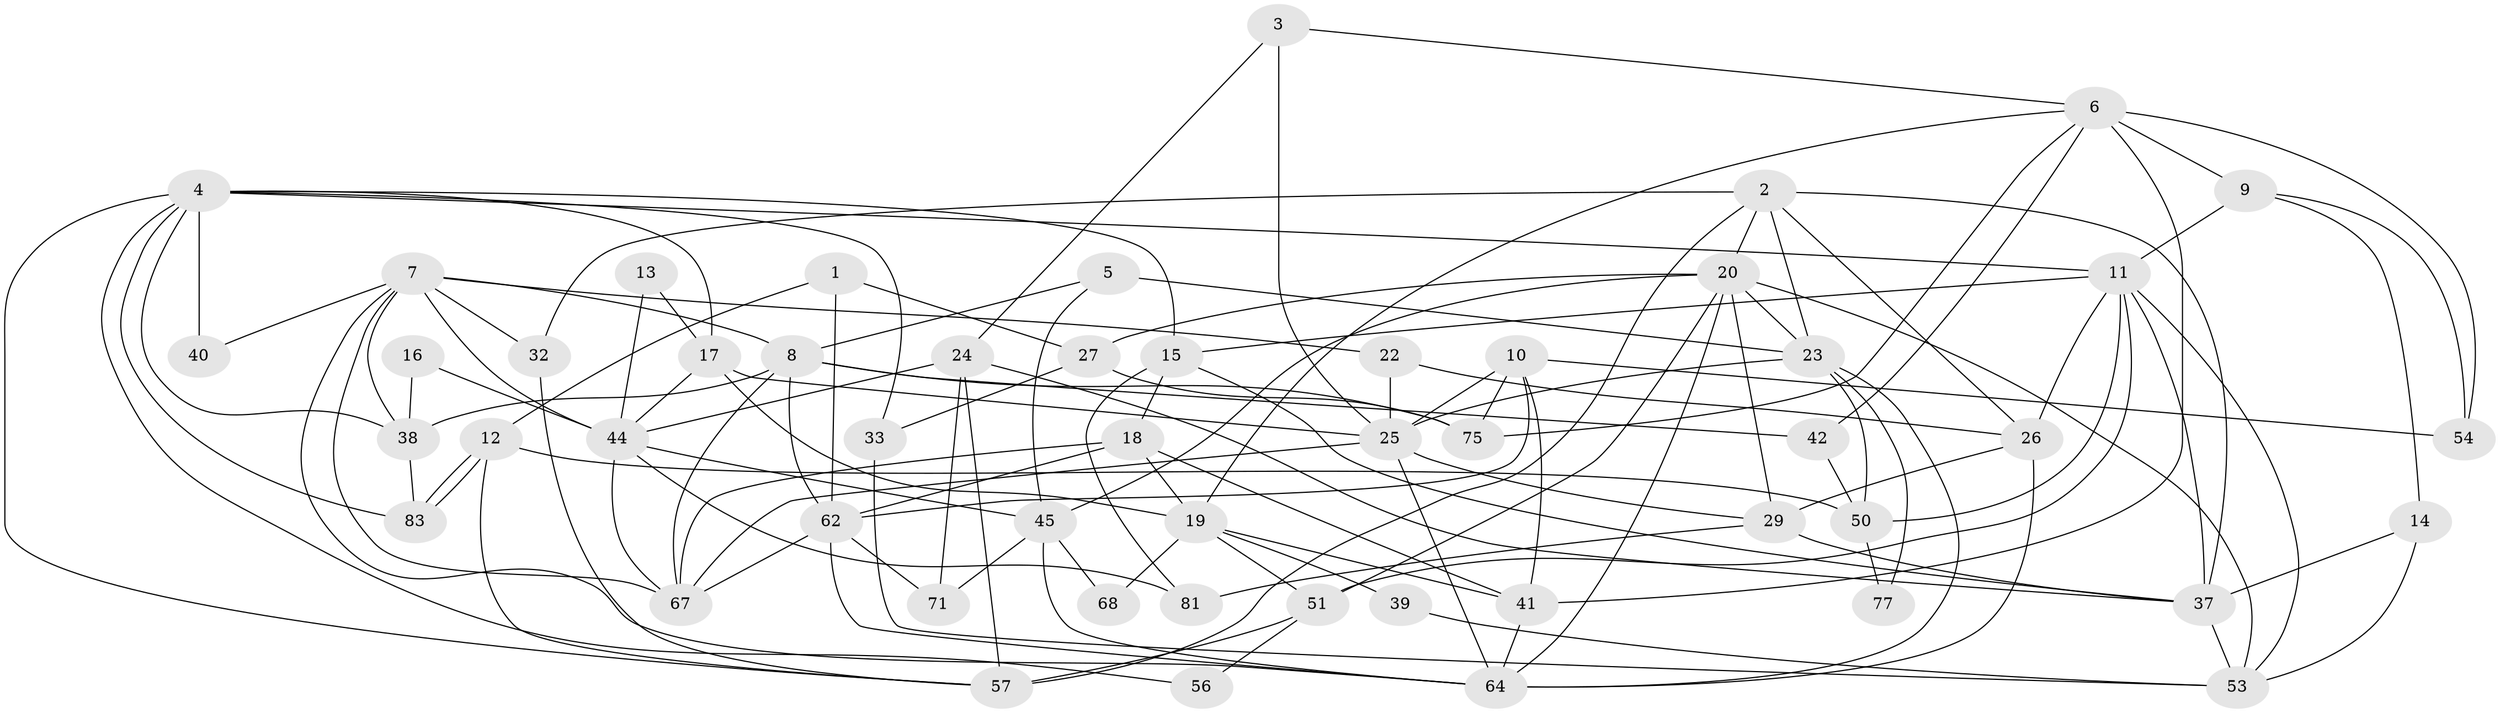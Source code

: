// original degree distribution, {3: 0.30120481927710846, 5: 0.1686746987951807, 8: 0.012048192771084338, 4: 0.21686746987951808, 2: 0.14457831325301204, 6: 0.0963855421686747, 7: 0.060240963855421686}
// Generated by graph-tools (version 1.1) at 2025/41/03/06/25 10:41:53]
// undirected, 52 vertices, 126 edges
graph export_dot {
graph [start="1"]
  node [color=gray90,style=filled];
  1;
  2 [super="+82"];
  3;
  4 [super="+34"];
  5 [super="+78"];
  6 [super="+28"];
  7 [super="+49"];
  8 [super="+52"];
  9 [super="+72"];
  10 [super="+21"];
  11 [super="+43"];
  12;
  13;
  14;
  15;
  16;
  17 [super="+74"];
  18 [super="+48"];
  19 [super="+73"];
  20 [super="+59"];
  22;
  23 [super="+60"];
  24 [super="+79"];
  25 [super="+31"];
  26 [super="+30"];
  27 [super="+66"];
  29 [super="+35"];
  32;
  33 [super="+36"];
  37 [super="+47"];
  38 [super="+58"];
  39;
  40;
  41;
  42;
  44 [super="+76"];
  45 [super="+46"];
  50 [super="+61"];
  51 [super="+80"];
  53 [super="+55"];
  54;
  56;
  57 [super="+63"];
  62 [super="+65"];
  64 [super="+70"];
  67 [super="+69"];
  68;
  71;
  75;
  77;
  81;
  83;
  1 -- 62;
  1 -- 12;
  1 -- 27;
  2 -- 32;
  2 -- 23;
  2 -- 57;
  2 -- 26;
  2 -- 37;
  2 -- 20;
  3 -- 6;
  3 -- 25;
  3 -- 24;
  4 -- 15;
  4 -- 57;
  4 -- 17;
  4 -- 33;
  4 -- 40;
  4 -- 56;
  4 -- 83;
  4 -- 38;
  4 -- 11;
  5 -- 8;
  5 -- 23 [weight=3];
  5 -- 45;
  6 -- 54;
  6 -- 19;
  6 -- 41;
  6 -- 42;
  6 -- 75;
  6 -- 9 [weight=2];
  7 -- 32;
  7 -- 38;
  7 -- 40;
  7 -- 22;
  7 -- 44;
  7 -- 67;
  7 -- 64;
  7 -- 8;
  8 -- 67;
  8 -- 38;
  8 -- 42;
  8 -- 75;
  8 -- 62;
  9 -- 54;
  9 -- 11;
  9 -- 14;
  10 -- 41;
  10 -- 62;
  10 -- 75;
  10 -- 54;
  10 -- 25;
  11 -- 37;
  11 -- 53;
  11 -- 51 [weight=2];
  11 -- 50;
  11 -- 26;
  11 -- 15;
  12 -- 83;
  12 -- 83;
  12 -- 57;
  12 -- 50;
  13 -- 17;
  13 -- 44;
  14 -- 53;
  14 -- 37;
  15 -- 81;
  15 -- 18;
  15 -- 37;
  16 -- 38;
  16 -- 44;
  17 -- 19;
  17 -- 25;
  17 -- 44;
  18 -- 41;
  18 -- 67;
  18 -- 62;
  18 -- 19;
  19 -- 41 [weight=2];
  19 -- 68;
  19 -- 51;
  19 -- 39;
  20 -- 29;
  20 -- 23;
  20 -- 27;
  20 -- 64;
  20 -- 45;
  20 -- 51;
  20 -- 53;
  22 -- 25;
  22 -- 26;
  23 -- 25;
  23 -- 77;
  23 -- 50;
  23 -- 64;
  24 -- 44;
  24 -- 71;
  24 -- 37 [weight=2];
  24 -- 57;
  25 -- 64;
  25 -- 29;
  25 -- 67;
  26 -- 29;
  26 -- 64;
  27 -- 75;
  27 -- 33;
  29 -- 37;
  29 -- 81;
  32 -- 57;
  33 -- 53;
  37 -- 53;
  38 -- 83;
  39 -- 53;
  41 -- 64;
  42 -- 50;
  44 -- 67;
  44 -- 81;
  44 -- 45;
  45 -- 71;
  45 -- 64;
  45 -- 68;
  50 -- 77;
  51 -- 56;
  51 -- 57 [weight=2];
  62 -- 71;
  62 -- 67;
  62 -- 64;
}

